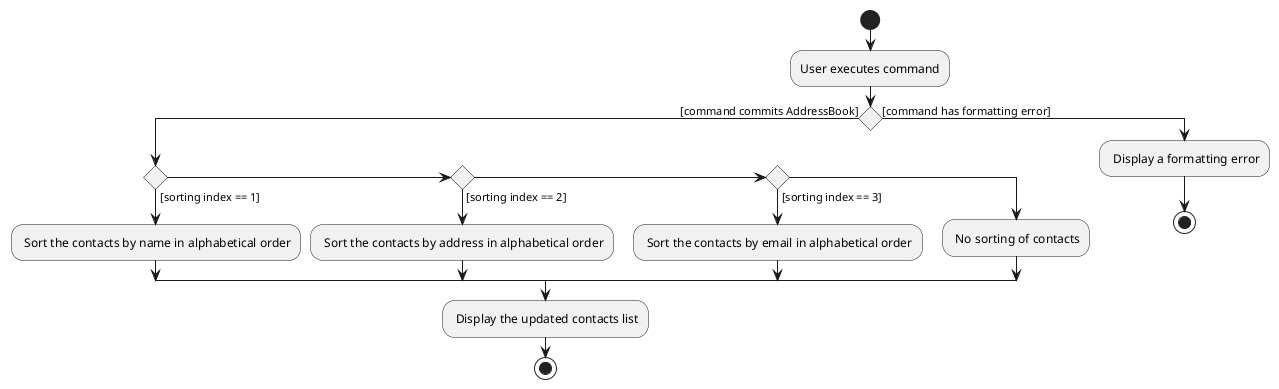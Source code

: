 @startuml
start
:User executes command;

'Since the beta syntax does not support placing the condition outside the
'diamond we place it as the true branch instead.

if () then ([command commits AddressBook])
if () then ([sorting index == 1])
    : Sort the contacts by name in alphabetical order;
else if () then ([sorting index == 2])
    : Sort the contacts by address in alphabetical order;
else if () then ([sorting index == 3])
    : Sort the contacts by email in alphabetical order;
else
    : No sorting of contacts;
endif
    : Display the updated contacts list;
    stop
else ([command has formatting error])
    : Display a formatting error;
stop
@enduml
